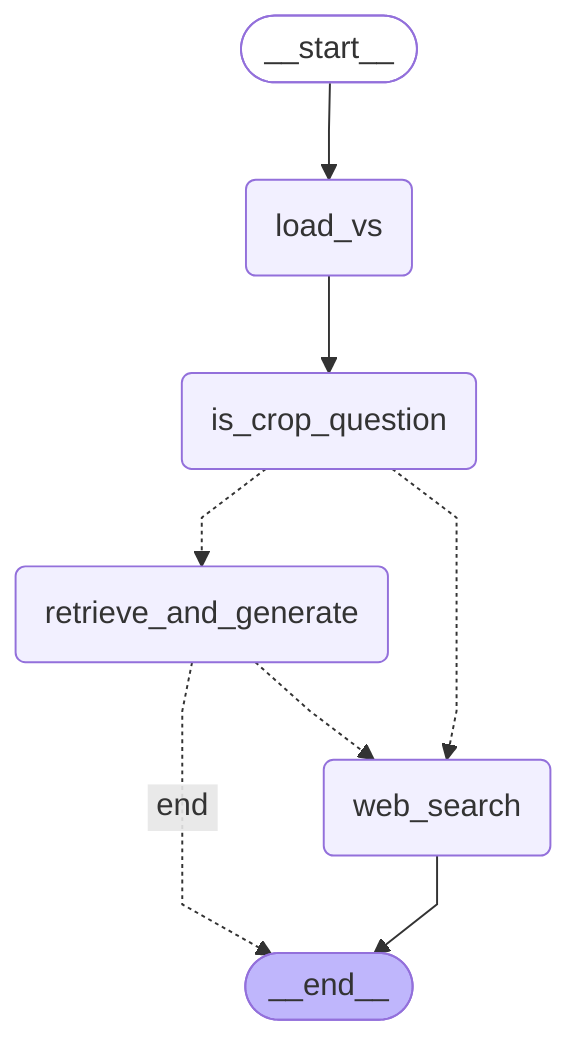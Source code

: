 ---
config:
  flowchart:
    curve: linear
---
graph TD;
	__start__([<p>__start__</p>]):::first
	load_vs(load_vs)
	is_crop_question(is_crop_question)
	retrieve_and_generate(retrieve_and_generate)
	web_search(web_search)
	__end__([<p>__end__</p>]):::last
	__start__ --> load_vs;
	is_crop_question -.-> retrieve_and_generate;
	is_crop_question -.-> web_search;
	load_vs --> is_crop_question;
	retrieve_and_generate -. &nbsp;end&nbsp; .-> __end__;
	retrieve_and_generate -.-> web_search;
	web_search --> __end__;
	classDef default fill:#f2f0ff,line-height:1.2
	classDef first fill-opacity:0
	classDef last fill:#bfb6fc